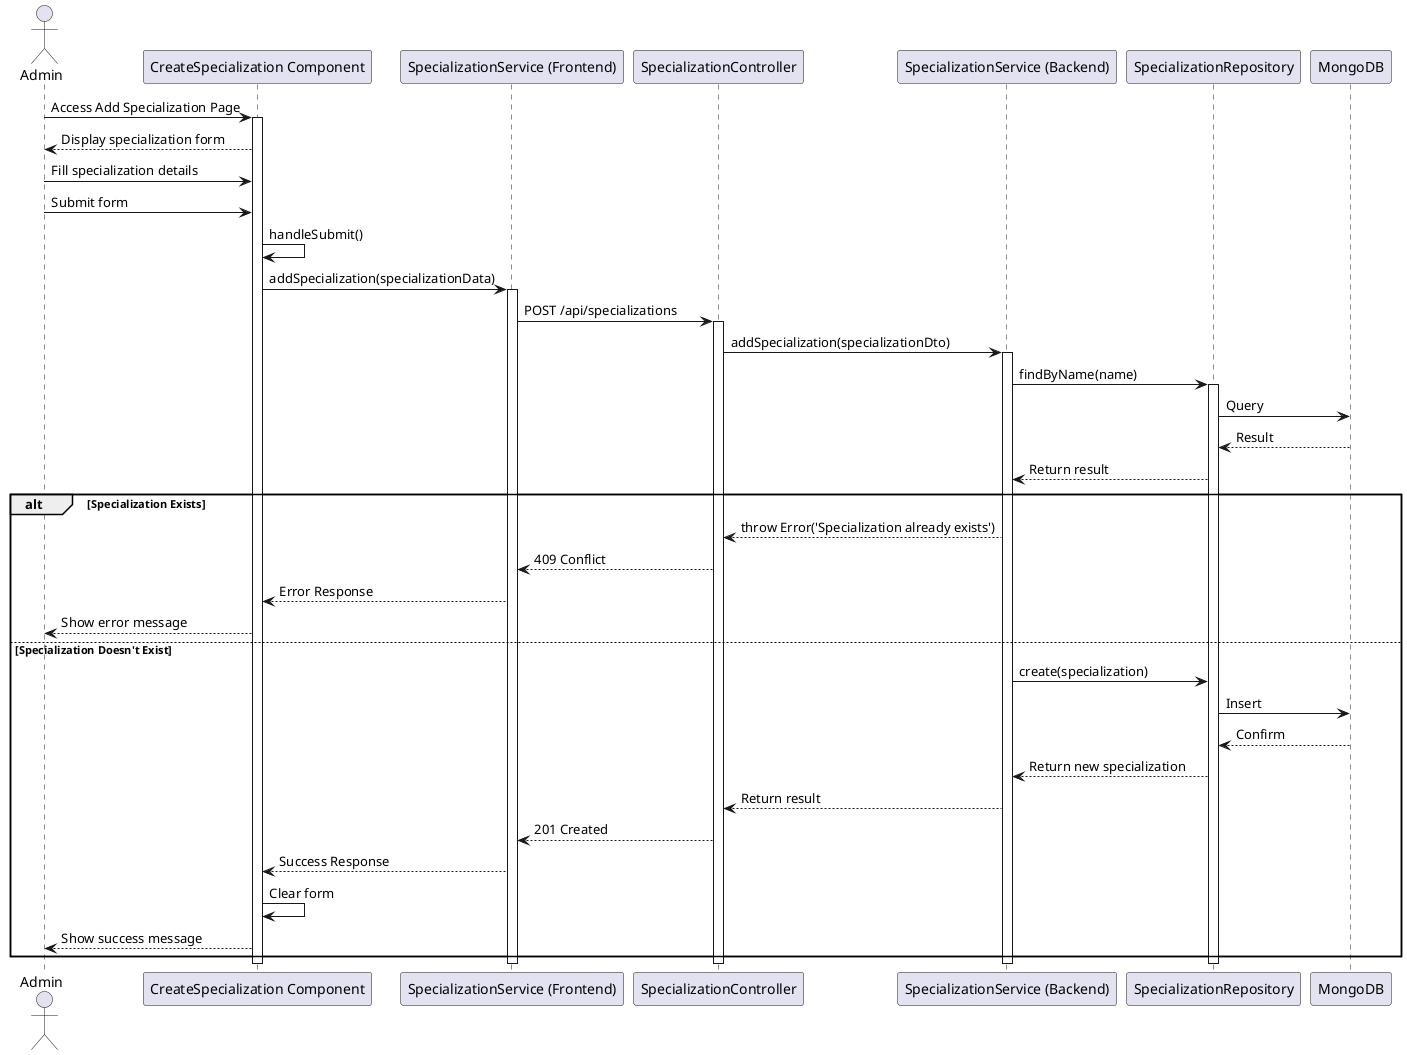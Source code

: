 @startuml Create Specialization Sequence Diagram

actor Admin
participant Frontend as "CreateSpecialization Component"
participant FrontendService as "SpecializationService (Frontend)"
participant Controller as "SpecializationController"
participant Service as "SpecializationService (Backend)"
participant Repository as "SpecializationRepository"
participant Database as "MongoDB"

Admin -> Frontend: Access Add Specialization Page
activate Frontend
Frontend --> Admin: Display specialization form

Admin -> Frontend: Fill specialization details
Admin -> Frontend: Submit form
Frontend -> Frontend: handleSubmit()

Frontend -> FrontendService: addSpecialization(specializationData)
activate FrontendService

FrontendService -> Controller: POST /api/specializations
activate Controller

Controller -> Service: addSpecialization(specializationDto)
activate Service

Service -> Repository: findByName(name)
activate Repository
Repository -> Database: Query
Database --> Repository: Result
Repository --> Service: Return result

alt Specialization Exists
    Service --> Controller: throw Error('Specialization already exists')
    Controller --> FrontendService: 409 Conflict
    FrontendService --> Frontend: Error Response
    Frontend --> Admin: Show error message
else Specialization Doesn't Exist
    Service -> Repository: create(specialization)
    Repository -> Database: Insert
    Database --> Repository: Confirm
    Repository --> Service: Return new specialization
    Service --> Controller: Return result
    Controller --> FrontendService: 201 Created
    FrontendService --> Frontend: Success Response
    Frontend -> Frontend: Clear form
    Frontend --> Admin: Show success message
end

deactivate Repository
deactivate Service
deactivate Controller
deactivate FrontendService
deactivate Frontend

@enduml